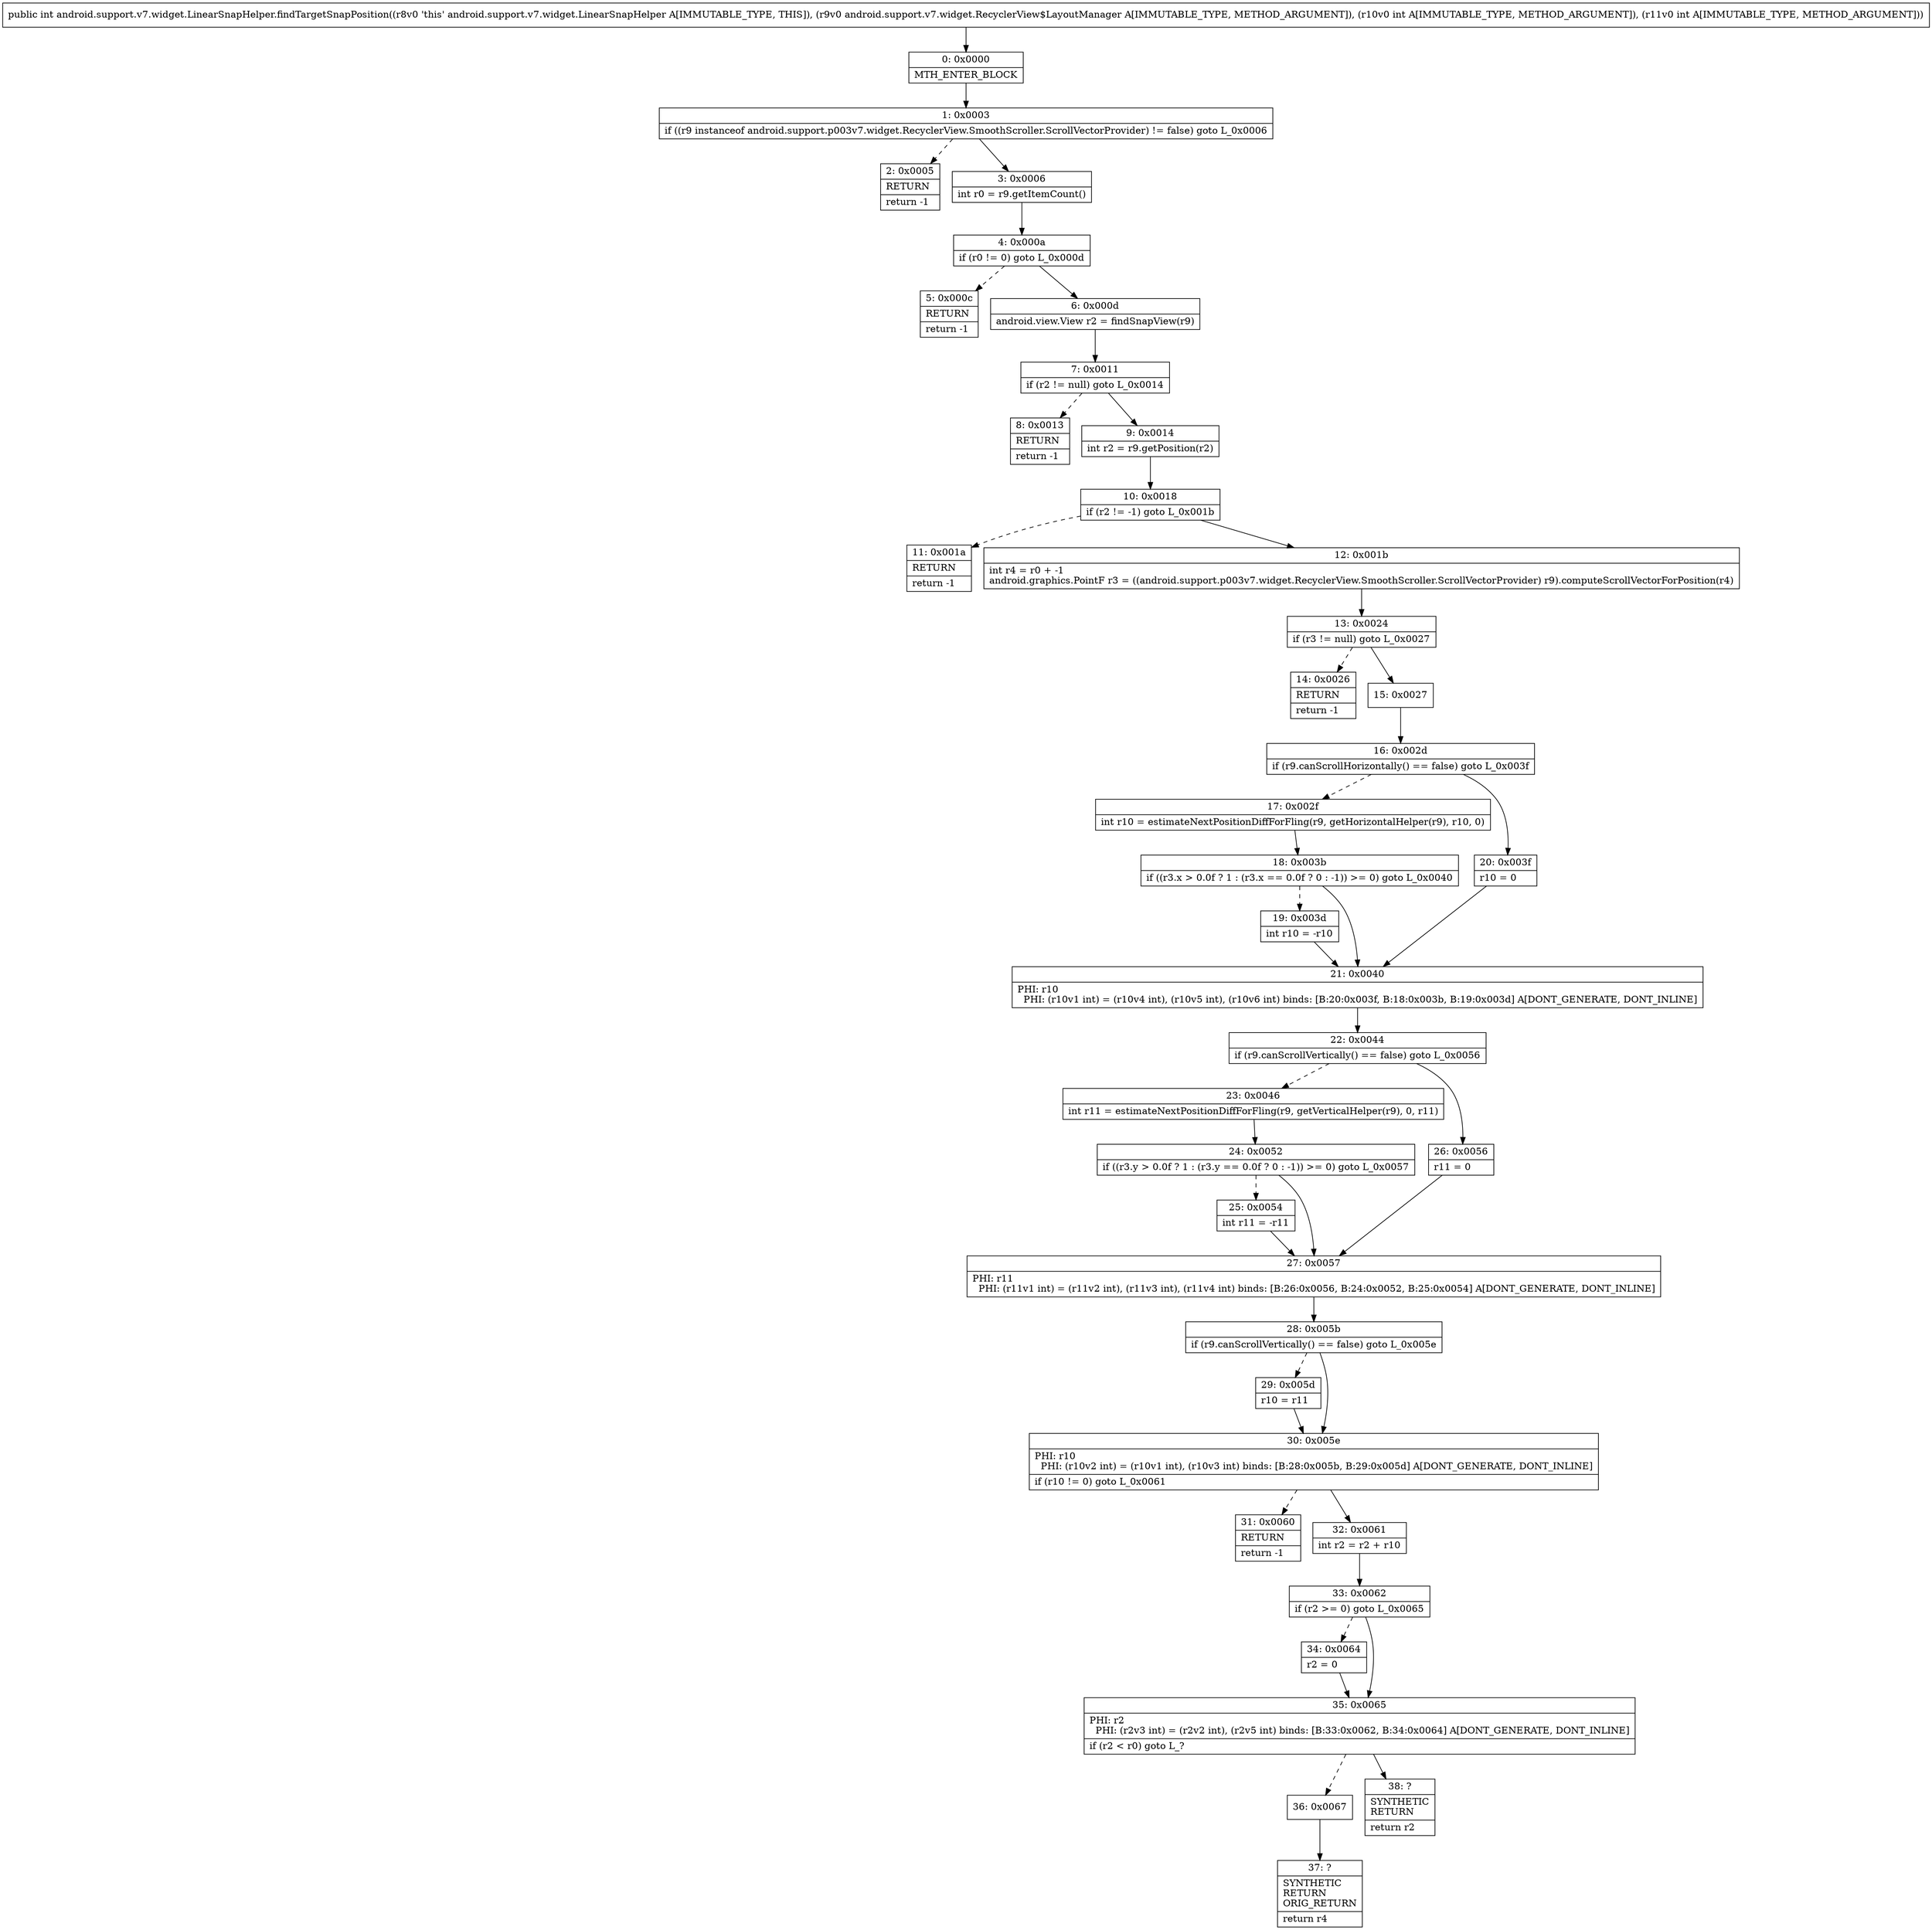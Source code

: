 digraph "CFG forandroid.support.v7.widget.LinearSnapHelper.findTargetSnapPosition(Landroid\/support\/v7\/widget\/RecyclerView$LayoutManager;II)I" {
Node_0 [shape=record,label="{0\:\ 0x0000|MTH_ENTER_BLOCK\l}"];
Node_1 [shape=record,label="{1\:\ 0x0003|if ((r9 instanceof android.support.p003v7.widget.RecyclerView.SmoothScroller.ScrollVectorProvider) != false) goto L_0x0006\l}"];
Node_2 [shape=record,label="{2\:\ 0x0005|RETURN\l|return \-1\l}"];
Node_3 [shape=record,label="{3\:\ 0x0006|int r0 = r9.getItemCount()\l}"];
Node_4 [shape=record,label="{4\:\ 0x000a|if (r0 != 0) goto L_0x000d\l}"];
Node_5 [shape=record,label="{5\:\ 0x000c|RETURN\l|return \-1\l}"];
Node_6 [shape=record,label="{6\:\ 0x000d|android.view.View r2 = findSnapView(r9)\l}"];
Node_7 [shape=record,label="{7\:\ 0x0011|if (r2 != null) goto L_0x0014\l}"];
Node_8 [shape=record,label="{8\:\ 0x0013|RETURN\l|return \-1\l}"];
Node_9 [shape=record,label="{9\:\ 0x0014|int r2 = r9.getPosition(r2)\l}"];
Node_10 [shape=record,label="{10\:\ 0x0018|if (r2 != \-1) goto L_0x001b\l}"];
Node_11 [shape=record,label="{11\:\ 0x001a|RETURN\l|return \-1\l}"];
Node_12 [shape=record,label="{12\:\ 0x001b|int r4 = r0 + \-1\landroid.graphics.PointF r3 = ((android.support.p003v7.widget.RecyclerView.SmoothScroller.ScrollVectorProvider) r9).computeScrollVectorForPosition(r4)\l}"];
Node_13 [shape=record,label="{13\:\ 0x0024|if (r3 != null) goto L_0x0027\l}"];
Node_14 [shape=record,label="{14\:\ 0x0026|RETURN\l|return \-1\l}"];
Node_15 [shape=record,label="{15\:\ 0x0027}"];
Node_16 [shape=record,label="{16\:\ 0x002d|if (r9.canScrollHorizontally() == false) goto L_0x003f\l}"];
Node_17 [shape=record,label="{17\:\ 0x002f|int r10 = estimateNextPositionDiffForFling(r9, getHorizontalHelper(r9), r10, 0)\l}"];
Node_18 [shape=record,label="{18\:\ 0x003b|if ((r3.x \> 0.0f ? 1 : (r3.x == 0.0f ? 0 : \-1)) \>= 0) goto L_0x0040\l}"];
Node_19 [shape=record,label="{19\:\ 0x003d|int r10 = \-r10\l}"];
Node_20 [shape=record,label="{20\:\ 0x003f|r10 = 0\l}"];
Node_21 [shape=record,label="{21\:\ 0x0040|PHI: r10 \l  PHI: (r10v1 int) = (r10v4 int), (r10v5 int), (r10v6 int) binds: [B:20:0x003f, B:18:0x003b, B:19:0x003d] A[DONT_GENERATE, DONT_INLINE]\l}"];
Node_22 [shape=record,label="{22\:\ 0x0044|if (r9.canScrollVertically() == false) goto L_0x0056\l}"];
Node_23 [shape=record,label="{23\:\ 0x0046|int r11 = estimateNextPositionDiffForFling(r9, getVerticalHelper(r9), 0, r11)\l}"];
Node_24 [shape=record,label="{24\:\ 0x0052|if ((r3.y \> 0.0f ? 1 : (r3.y == 0.0f ? 0 : \-1)) \>= 0) goto L_0x0057\l}"];
Node_25 [shape=record,label="{25\:\ 0x0054|int r11 = \-r11\l}"];
Node_26 [shape=record,label="{26\:\ 0x0056|r11 = 0\l}"];
Node_27 [shape=record,label="{27\:\ 0x0057|PHI: r11 \l  PHI: (r11v1 int) = (r11v2 int), (r11v3 int), (r11v4 int) binds: [B:26:0x0056, B:24:0x0052, B:25:0x0054] A[DONT_GENERATE, DONT_INLINE]\l}"];
Node_28 [shape=record,label="{28\:\ 0x005b|if (r9.canScrollVertically() == false) goto L_0x005e\l}"];
Node_29 [shape=record,label="{29\:\ 0x005d|r10 = r11\l}"];
Node_30 [shape=record,label="{30\:\ 0x005e|PHI: r10 \l  PHI: (r10v2 int) = (r10v1 int), (r10v3 int) binds: [B:28:0x005b, B:29:0x005d] A[DONT_GENERATE, DONT_INLINE]\l|if (r10 != 0) goto L_0x0061\l}"];
Node_31 [shape=record,label="{31\:\ 0x0060|RETURN\l|return \-1\l}"];
Node_32 [shape=record,label="{32\:\ 0x0061|int r2 = r2 + r10\l}"];
Node_33 [shape=record,label="{33\:\ 0x0062|if (r2 \>= 0) goto L_0x0065\l}"];
Node_34 [shape=record,label="{34\:\ 0x0064|r2 = 0\l}"];
Node_35 [shape=record,label="{35\:\ 0x0065|PHI: r2 \l  PHI: (r2v3 int) = (r2v2 int), (r2v5 int) binds: [B:33:0x0062, B:34:0x0064] A[DONT_GENERATE, DONT_INLINE]\l|if (r2 \< r0) goto L_?\l}"];
Node_36 [shape=record,label="{36\:\ 0x0067}"];
Node_37 [shape=record,label="{37\:\ ?|SYNTHETIC\lRETURN\lORIG_RETURN\l|return r4\l}"];
Node_38 [shape=record,label="{38\:\ ?|SYNTHETIC\lRETURN\l|return r2\l}"];
MethodNode[shape=record,label="{public int android.support.v7.widget.LinearSnapHelper.findTargetSnapPosition((r8v0 'this' android.support.v7.widget.LinearSnapHelper A[IMMUTABLE_TYPE, THIS]), (r9v0 android.support.v7.widget.RecyclerView$LayoutManager A[IMMUTABLE_TYPE, METHOD_ARGUMENT]), (r10v0 int A[IMMUTABLE_TYPE, METHOD_ARGUMENT]), (r11v0 int A[IMMUTABLE_TYPE, METHOD_ARGUMENT])) }"];
MethodNode -> Node_0;
Node_0 -> Node_1;
Node_1 -> Node_2[style=dashed];
Node_1 -> Node_3;
Node_3 -> Node_4;
Node_4 -> Node_5[style=dashed];
Node_4 -> Node_6;
Node_6 -> Node_7;
Node_7 -> Node_8[style=dashed];
Node_7 -> Node_9;
Node_9 -> Node_10;
Node_10 -> Node_11[style=dashed];
Node_10 -> Node_12;
Node_12 -> Node_13;
Node_13 -> Node_14[style=dashed];
Node_13 -> Node_15;
Node_15 -> Node_16;
Node_16 -> Node_17[style=dashed];
Node_16 -> Node_20;
Node_17 -> Node_18;
Node_18 -> Node_19[style=dashed];
Node_18 -> Node_21;
Node_19 -> Node_21;
Node_20 -> Node_21;
Node_21 -> Node_22;
Node_22 -> Node_23[style=dashed];
Node_22 -> Node_26;
Node_23 -> Node_24;
Node_24 -> Node_25[style=dashed];
Node_24 -> Node_27;
Node_25 -> Node_27;
Node_26 -> Node_27;
Node_27 -> Node_28;
Node_28 -> Node_29[style=dashed];
Node_28 -> Node_30;
Node_29 -> Node_30;
Node_30 -> Node_31[style=dashed];
Node_30 -> Node_32;
Node_32 -> Node_33;
Node_33 -> Node_34[style=dashed];
Node_33 -> Node_35;
Node_34 -> Node_35;
Node_35 -> Node_36[style=dashed];
Node_35 -> Node_38;
Node_36 -> Node_37;
}

